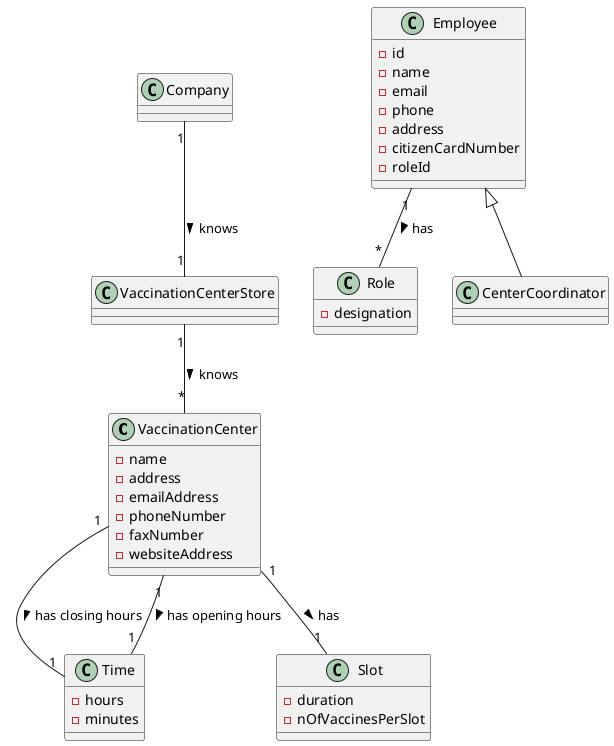 @startuml

class VaccinationCenter {
  - name
  - address
  - emailAddress
  - phoneNumber
  - faxNumber
  - websiteAddress
}

class Time {
  -hours
  -minutes
}

class Slot {
  -duration
  -nOfVaccinesPerSlot
}

class Employee {
  -id
  -name
  -email
  -phone
  -address
  -citizenCardNumber
  -roleId
}

class Role {
  -designation
}

class Company {}

class CenterCoordinator {}

class VaccinationCenterStore {}

VaccinationCenter "1" -- "1" Time : has closing hours >
VaccinationCenter "1" -- "1" Time : has opening hours >
VaccinationCenter "1" -- "1" Slot : has >

Employee <|-- CenterCoordinator
Employee "1" -- "*" Role : has >

Company "1" -- "1" VaccinationCenterStore : knows >
VaccinationCenterStore "1" -- "*" VaccinationCenter : knows >

@enduml

